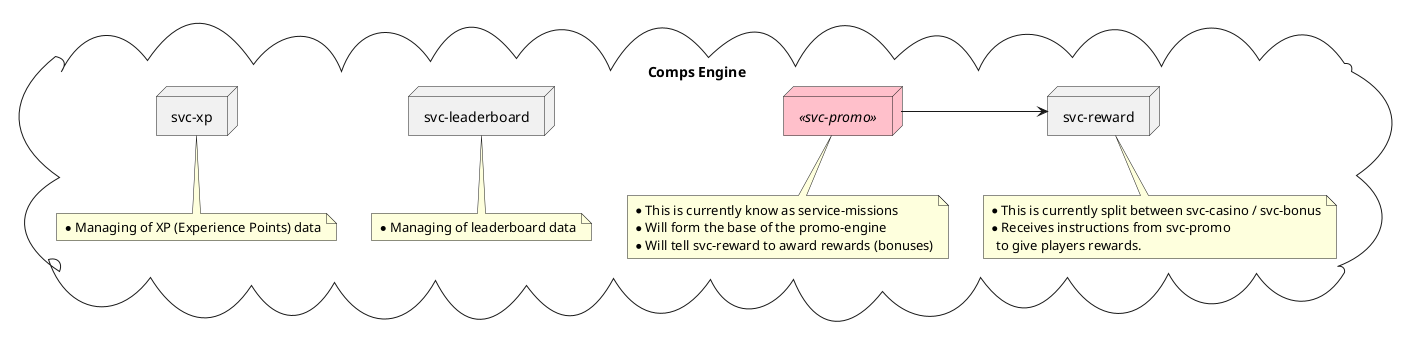 .promo-engine
[plantuml]
----

@startuml

cloud "Comps Engine" {
  skinparam node {
    backgroundColor<<svc-promo>> Pink
  }
  node " " <<svc-promo>> as sp
  note as sp_note
    * This is currently know as service-missions
    * Will form the base of the promo-engine
    * Will tell svc-reward to award rewards (bonuses)
  end note
  sp .. sp_note

  node "svc-reward" as sr
  note as sr_note
    * This is currently split between svc-casino / svc-bonus
    * Receives instructions from svc-promo
      to give players rewards.
  end note
  sr .. sr_note

  node "svc-leaderboard" as sl
  note as sl_note
    * Managing of leaderboard data
  end note
  sl .. sl_note

  node "svc-xp" as sx
  note as sx_note
    * Managing of XP (Experience Points) data
  end note
  sx .. sx_note

  sp -> sr
}

@enduml

----